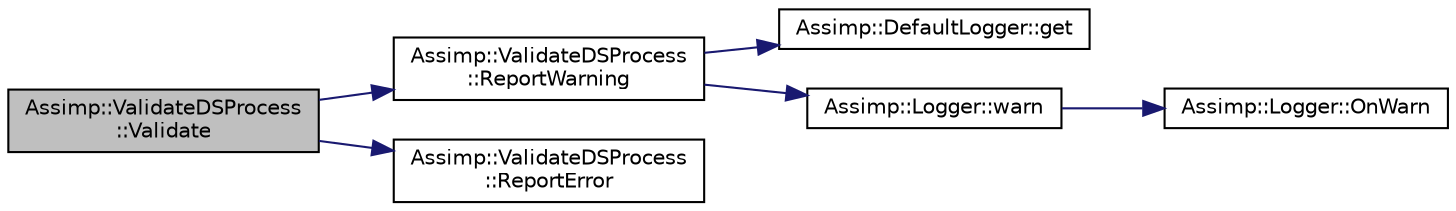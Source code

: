 digraph "Assimp::ValidateDSProcess::Validate"
{
  edge [fontname="Helvetica",fontsize="10",labelfontname="Helvetica",labelfontsize="10"];
  node [fontname="Helvetica",fontsize="10",shape=record];
  rankdir="LR";
  Node1 [label="Assimp::ValidateDSProcess\l::Validate",height=0.2,width=0.4,color="black", fillcolor="grey75", style="filled", fontcolor="black"];
  Node1 -> Node2 [color="midnightblue",fontsize="10",style="solid",fontname="Helvetica"];
  Node2 [label="Assimp::ValidateDSProcess\l::ReportWarning",height=0.2,width=0.4,color="black", fillcolor="white", style="filled",URL="$class_assimp_1_1_validate_d_s_process.html#a8e65937485a42c3f0613ecb8d0e0b238"];
  Node2 -> Node3 [color="midnightblue",fontsize="10",style="solid",fontname="Helvetica"];
  Node3 [label="Assimp::DefaultLogger::get",height=0.2,width=0.4,color="black", fillcolor="white", style="filled",URL="$class_assimp_1_1_default_logger.html#a093cac26b06553ac774f84769cb0d691",tooltip="Getter for singleton instance. "];
  Node2 -> Node4 [color="midnightblue",fontsize="10",style="solid",fontname="Helvetica"];
  Node4 [label="Assimp::Logger::warn",height=0.2,width=0.4,color="black", fillcolor="white", style="filled",URL="$class_assimp_1_1_logger.html#a32bc5ee4b23df13551b83b925907f1b1",tooltip="Writes a warning message. "];
  Node4 -> Node5 [color="midnightblue",fontsize="10",style="solid",fontname="Helvetica"];
  Node5 [label="Assimp::Logger::OnWarn",height=0.2,width=0.4,color="black", fillcolor="white", style="filled",URL="$class_assimp_1_1_logger.html#ab8066978dd37992f711d75d49cf4607b",tooltip="Called as a request to write a specific warn message. "];
  Node1 -> Node6 [color="midnightblue",fontsize="10",style="solid",fontname="Helvetica"];
  Node6 [label="Assimp::ValidateDSProcess\l::ReportError",height=0.2,width=0.4,color="black", fillcolor="white", style="filled",URL="$class_assimp_1_1_validate_d_s_process.html#a6efb18bf509d75da51f811a280e9c392"];
}
